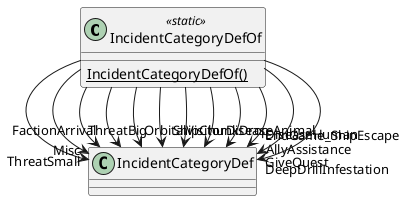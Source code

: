 @startuml
class IncidentCategoryDefOf <<static>> {
    {static} IncidentCategoryDefOf()
}
IncidentCategoryDefOf --> "Misc" IncidentCategoryDef
IncidentCategoryDefOf --> "ThreatSmall" IncidentCategoryDef
IncidentCategoryDefOf --> "ThreatBig" IncidentCategoryDef
IncidentCategoryDefOf --> "FactionArrival" IncidentCategoryDef
IncidentCategoryDefOf --> "OrbitalVisitor" IncidentCategoryDef
IncidentCategoryDefOf --> "ShipChunkDrop" IncidentCategoryDef
IncidentCategoryDefOf --> "DiseaseHuman" IncidentCategoryDef
IncidentCategoryDefOf --> "DiseaseAnimal" IncidentCategoryDef
IncidentCategoryDefOf --> "AllyAssistance" IncidentCategoryDef
IncidentCategoryDefOf --> "EndGame_ShipEscape" IncidentCategoryDef
IncidentCategoryDefOf --> "GiveQuest" IncidentCategoryDef
IncidentCategoryDefOf --> "DeepDrillInfestation" IncidentCategoryDef
@enduml
